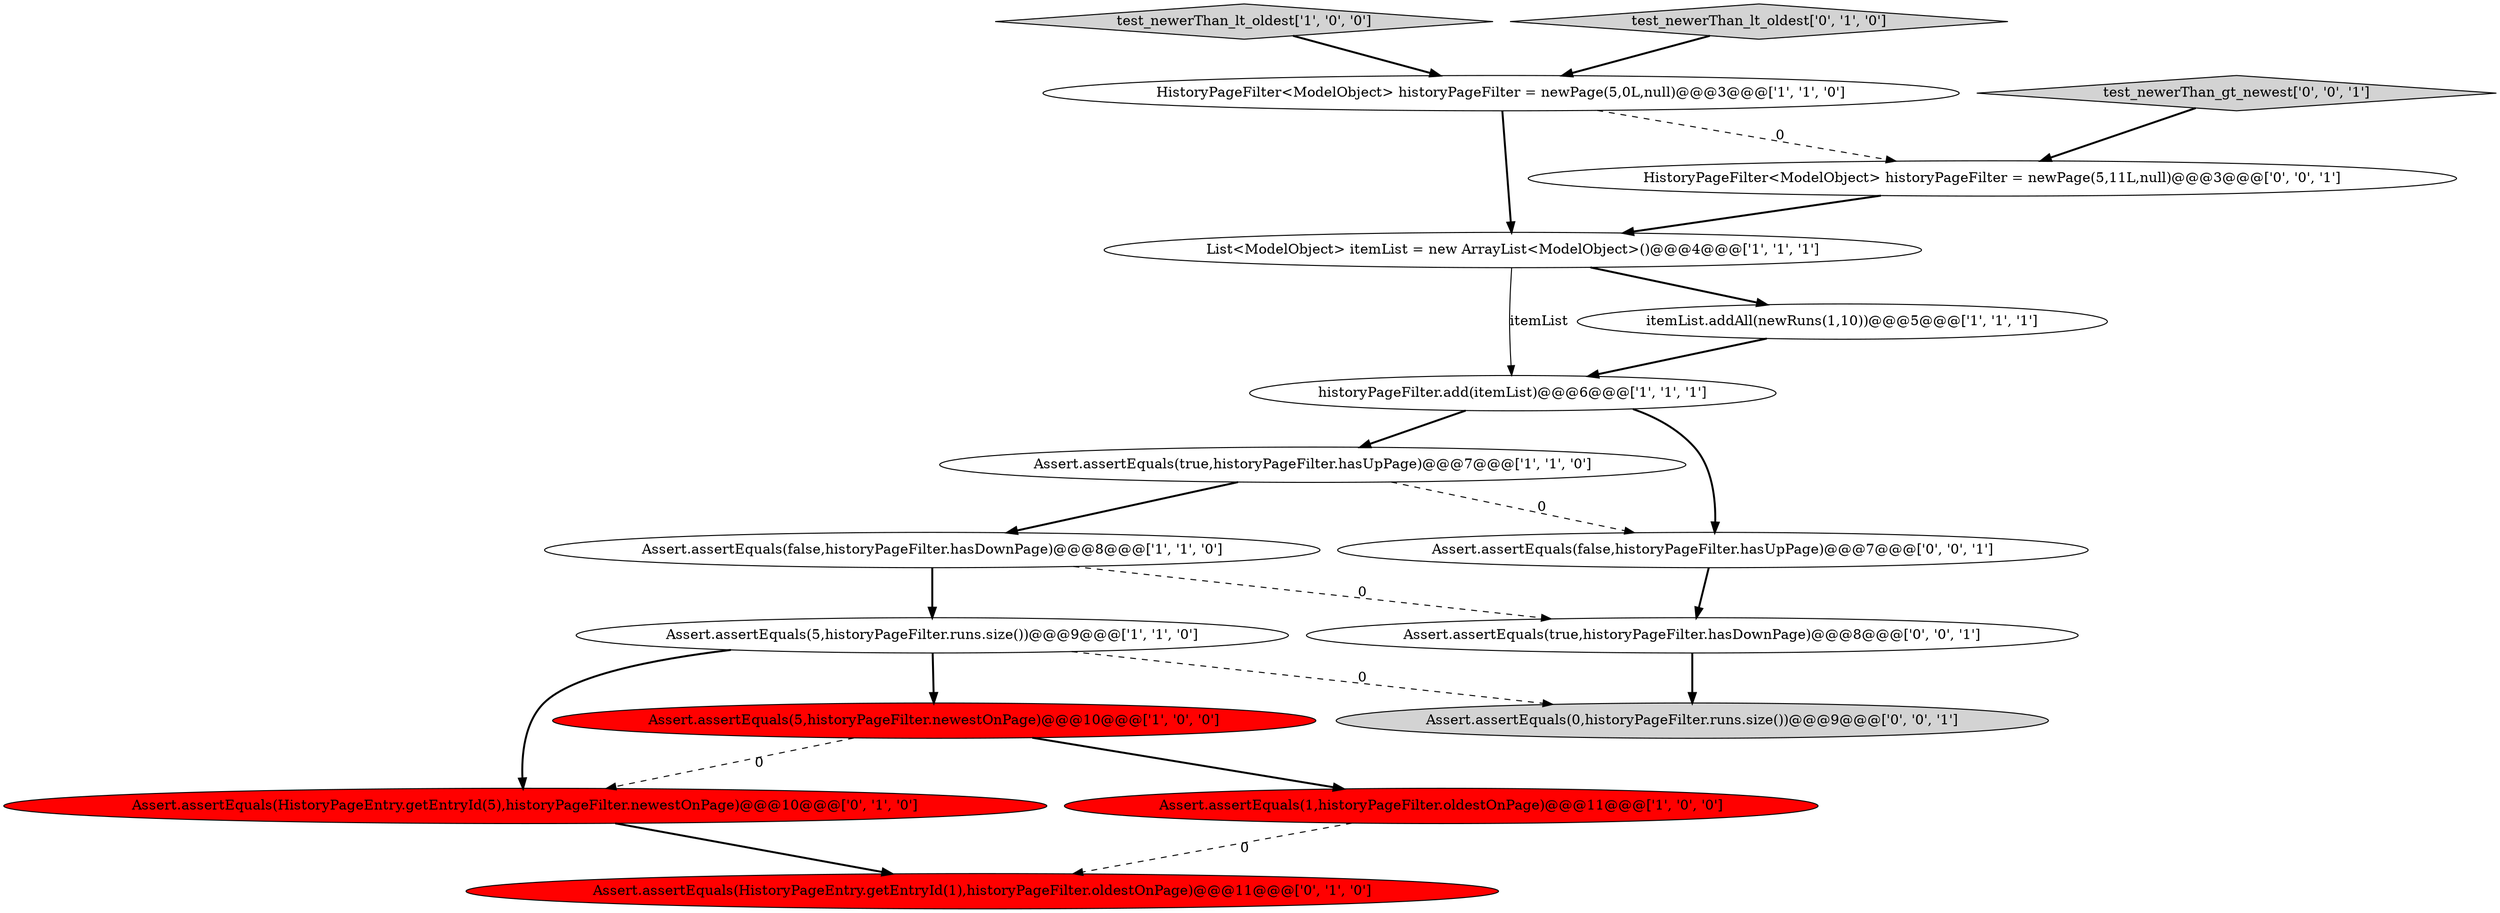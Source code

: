 digraph {
10 [style = filled, label = "Assert.assertEquals(HistoryPageEntry.getEntryId(1),historyPageFilter.oldestOnPage)@@@11@@@['0', '1', '0']", fillcolor = red, shape = ellipse image = "AAA1AAABBB2BBB"];
5 [style = filled, label = "HistoryPageFilter<ModelObject> historyPageFilter = newPage(5,0L,null)@@@3@@@['1', '1', '0']", fillcolor = white, shape = ellipse image = "AAA0AAABBB1BBB"];
2 [style = filled, label = "test_newerThan_lt_oldest['1', '0', '0']", fillcolor = lightgray, shape = diamond image = "AAA0AAABBB1BBB"];
0 [style = filled, label = "Assert.assertEquals(false,historyPageFilter.hasDownPage)@@@8@@@['1', '1', '0']", fillcolor = white, shape = ellipse image = "AAA0AAABBB1BBB"];
8 [style = filled, label = "Assert.assertEquals(5,historyPageFilter.runs.size())@@@9@@@['1', '1', '0']", fillcolor = white, shape = ellipse image = "AAA0AAABBB1BBB"];
9 [style = filled, label = "Assert.assertEquals(5,historyPageFilter.newestOnPage)@@@10@@@['1', '0', '0']", fillcolor = red, shape = ellipse image = "AAA1AAABBB1BBB"];
4 [style = filled, label = "List<ModelObject> itemList = new ArrayList<ModelObject>()@@@4@@@['1', '1', '1']", fillcolor = white, shape = ellipse image = "AAA0AAABBB1BBB"];
11 [style = filled, label = "Assert.assertEquals(HistoryPageEntry.getEntryId(5),historyPageFilter.newestOnPage)@@@10@@@['0', '1', '0']", fillcolor = red, shape = ellipse image = "AAA1AAABBB2BBB"];
16 [style = filled, label = "Assert.assertEquals(true,historyPageFilter.hasDownPage)@@@8@@@['0', '0', '1']", fillcolor = white, shape = ellipse image = "AAA0AAABBB3BBB"];
17 [style = filled, label = "Assert.assertEquals(false,historyPageFilter.hasUpPage)@@@7@@@['0', '0', '1']", fillcolor = white, shape = ellipse image = "AAA0AAABBB3BBB"];
7 [style = filled, label = "historyPageFilter.add(itemList)@@@6@@@['1', '1', '1']", fillcolor = white, shape = ellipse image = "AAA0AAABBB1BBB"];
12 [style = filled, label = "test_newerThan_lt_oldest['0', '1', '0']", fillcolor = lightgray, shape = diamond image = "AAA0AAABBB2BBB"];
15 [style = filled, label = "HistoryPageFilter<ModelObject> historyPageFilter = newPage(5,11L,null)@@@3@@@['0', '0', '1']", fillcolor = white, shape = ellipse image = "AAA0AAABBB3BBB"];
1 [style = filled, label = "Assert.assertEquals(true,historyPageFilter.hasUpPage)@@@7@@@['1', '1', '0']", fillcolor = white, shape = ellipse image = "AAA0AAABBB1BBB"];
14 [style = filled, label = "Assert.assertEquals(0,historyPageFilter.runs.size())@@@9@@@['0', '0', '1']", fillcolor = lightgray, shape = ellipse image = "AAA0AAABBB3BBB"];
6 [style = filled, label = "itemList.addAll(newRuns(1,10))@@@5@@@['1', '1', '1']", fillcolor = white, shape = ellipse image = "AAA0AAABBB1BBB"];
3 [style = filled, label = "Assert.assertEquals(1,historyPageFilter.oldestOnPage)@@@11@@@['1', '0', '0']", fillcolor = red, shape = ellipse image = "AAA1AAABBB1BBB"];
13 [style = filled, label = "test_newerThan_gt_newest['0', '0', '1']", fillcolor = lightgray, shape = diamond image = "AAA0AAABBB3BBB"];
7->1 [style = bold, label=""];
7->17 [style = bold, label=""];
12->5 [style = bold, label=""];
4->6 [style = bold, label=""];
4->7 [style = solid, label="itemList"];
0->16 [style = dashed, label="0"];
1->0 [style = bold, label=""];
8->14 [style = dashed, label="0"];
1->17 [style = dashed, label="0"];
11->10 [style = bold, label=""];
5->4 [style = bold, label=""];
15->4 [style = bold, label=""];
0->8 [style = bold, label=""];
8->9 [style = bold, label=""];
9->3 [style = bold, label=""];
16->14 [style = bold, label=""];
9->11 [style = dashed, label="0"];
3->10 [style = dashed, label="0"];
13->15 [style = bold, label=""];
6->7 [style = bold, label=""];
5->15 [style = dashed, label="0"];
8->11 [style = bold, label=""];
17->16 [style = bold, label=""];
2->5 [style = bold, label=""];
}
